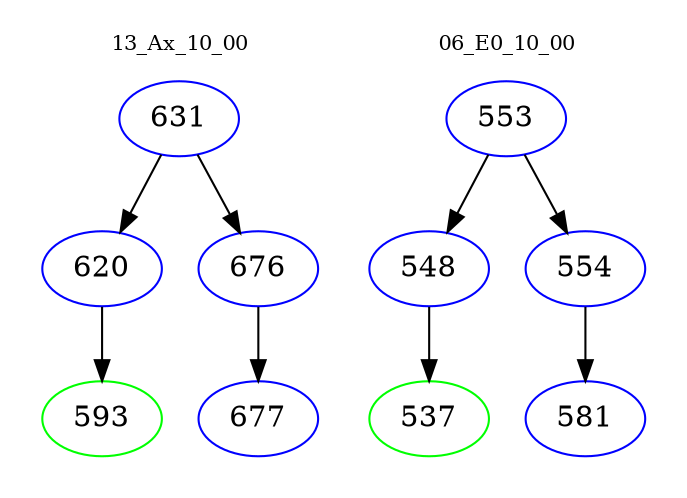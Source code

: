 digraph{
subgraph cluster_0 {
color = white
label = "13_Ax_10_00";
fontsize=10;
T0_631 [label="631", color="blue"]
T0_631 -> T0_620 [color="black"]
T0_620 [label="620", color="blue"]
T0_620 -> T0_593 [color="black"]
T0_593 [label="593", color="green"]
T0_631 -> T0_676 [color="black"]
T0_676 [label="676", color="blue"]
T0_676 -> T0_677 [color="black"]
T0_677 [label="677", color="blue"]
}
subgraph cluster_1 {
color = white
label = "06_E0_10_00";
fontsize=10;
T1_553 [label="553", color="blue"]
T1_553 -> T1_548 [color="black"]
T1_548 [label="548", color="blue"]
T1_548 -> T1_537 [color="black"]
T1_537 [label="537", color="green"]
T1_553 -> T1_554 [color="black"]
T1_554 [label="554", color="blue"]
T1_554 -> T1_581 [color="black"]
T1_581 [label="581", color="blue"]
}
}
